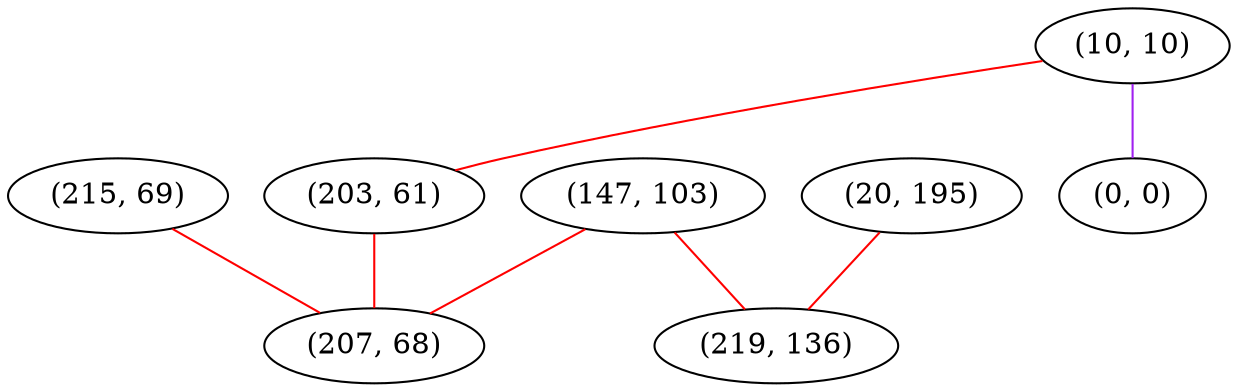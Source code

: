 graph "" {
"(215, 69)";
"(20, 195)";
"(10, 10)";
"(147, 103)";
"(203, 61)";
"(219, 136)";
"(0, 0)";
"(207, 68)";
"(215, 69)" -- "(207, 68)"  [color=red, key=0, weight=1];
"(20, 195)" -- "(219, 136)"  [color=red, key=0, weight=1];
"(10, 10)" -- "(0, 0)"  [color=purple, key=0, weight=4];
"(10, 10)" -- "(203, 61)"  [color=red, key=0, weight=1];
"(147, 103)" -- "(207, 68)"  [color=red, key=0, weight=1];
"(147, 103)" -- "(219, 136)"  [color=red, key=0, weight=1];
"(203, 61)" -- "(207, 68)"  [color=red, key=0, weight=1];
}
